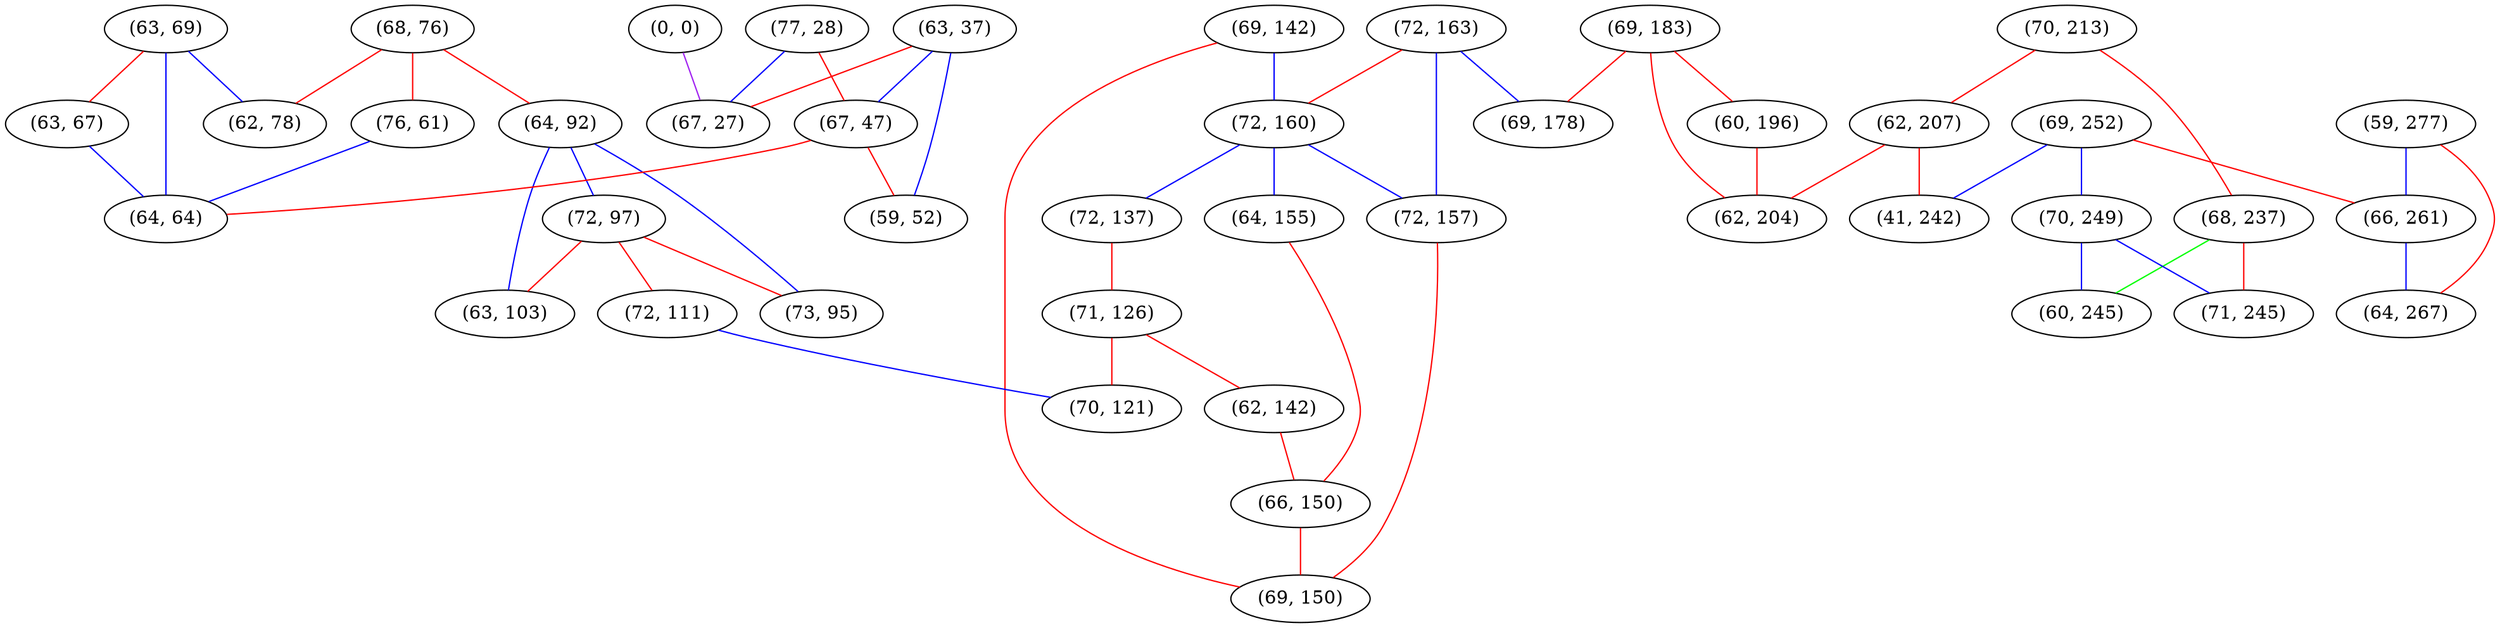 graph "" {
"(63, 37)";
"(63, 69)";
"(72, 163)";
"(70, 213)";
"(68, 237)";
"(77, 28)";
"(68, 76)";
"(64, 92)";
"(67, 47)";
"(59, 277)";
"(0, 0)";
"(69, 142)";
"(72, 160)";
"(76, 61)";
"(63, 67)";
"(69, 252)";
"(69, 183)";
"(64, 155)";
"(64, 64)";
"(62, 207)";
"(72, 97)";
"(69, 178)";
"(72, 137)";
"(71, 126)";
"(60, 196)";
"(70, 249)";
"(73, 95)";
"(41, 242)";
"(66, 261)";
"(72, 111)";
"(62, 204)";
"(71, 245)";
"(59, 52)";
"(63, 103)";
"(62, 142)";
"(62, 78)";
"(70, 121)";
"(60, 245)";
"(64, 267)";
"(66, 150)";
"(72, 157)";
"(69, 150)";
"(67, 27)";
"(63, 37)" -- "(67, 47)"  [color=blue, key=0, weight=3];
"(63, 37)" -- "(59, 52)"  [color=blue, key=0, weight=3];
"(63, 37)" -- "(67, 27)"  [color=red, key=0, weight=1];
"(63, 69)" -- "(63, 67)"  [color=red, key=0, weight=1];
"(63, 69)" -- "(64, 64)"  [color=blue, key=0, weight=3];
"(63, 69)" -- "(62, 78)"  [color=blue, key=0, weight=3];
"(72, 163)" -- "(72, 157)"  [color=blue, key=0, weight=3];
"(72, 163)" -- "(72, 160)"  [color=red, key=0, weight=1];
"(72, 163)" -- "(69, 178)"  [color=blue, key=0, weight=3];
"(70, 213)" -- "(68, 237)"  [color=red, key=0, weight=1];
"(70, 213)" -- "(62, 207)"  [color=red, key=0, weight=1];
"(68, 237)" -- "(60, 245)"  [color=green, key=0, weight=2];
"(68, 237)" -- "(71, 245)"  [color=red, key=0, weight=1];
"(77, 28)" -- "(67, 47)"  [color=red, key=0, weight=1];
"(77, 28)" -- "(67, 27)"  [color=blue, key=0, weight=3];
"(68, 76)" -- "(76, 61)"  [color=red, key=0, weight=1];
"(68, 76)" -- "(64, 92)"  [color=red, key=0, weight=1];
"(68, 76)" -- "(62, 78)"  [color=red, key=0, weight=1];
"(64, 92)" -- "(72, 97)"  [color=blue, key=0, weight=3];
"(64, 92)" -- "(63, 103)"  [color=blue, key=0, weight=3];
"(64, 92)" -- "(73, 95)"  [color=blue, key=0, weight=3];
"(67, 47)" -- "(64, 64)"  [color=red, key=0, weight=1];
"(67, 47)" -- "(59, 52)"  [color=red, key=0, weight=1];
"(59, 277)" -- "(64, 267)"  [color=red, key=0, weight=1];
"(59, 277)" -- "(66, 261)"  [color=blue, key=0, weight=3];
"(0, 0)" -- "(67, 27)"  [color=purple, key=0, weight=4];
"(69, 142)" -- "(69, 150)"  [color=red, key=0, weight=1];
"(69, 142)" -- "(72, 160)"  [color=blue, key=0, weight=3];
"(72, 160)" -- "(72, 137)"  [color=blue, key=0, weight=3];
"(72, 160)" -- "(72, 157)"  [color=blue, key=0, weight=3];
"(72, 160)" -- "(64, 155)"  [color=blue, key=0, weight=3];
"(76, 61)" -- "(64, 64)"  [color=blue, key=0, weight=3];
"(63, 67)" -- "(64, 64)"  [color=blue, key=0, weight=3];
"(69, 252)" -- "(41, 242)"  [color=blue, key=0, weight=3];
"(69, 252)" -- "(66, 261)"  [color=red, key=0, weight=1];
"(69, 252)" -- "(70, 249)"  [color=blue, key=0, weight=3];
"(69, 183)" -- "(62, 204)"  [color=red, key=0, weight=1];
"(69, 183)" -- "(60, 196)"  [color=red, key=0, weight=1];
"(69, 183)" -- "(69, 178)"  [color=red, key=0, weight=1];
"(64, 155)" -- "(66, 150)"  [color=red, key=0, weight=1];
"(62, 207)" -- "(41, 242)"  [color=red, key=0, weight=1];
"(62, 207)" -- "(62, 204)"  [color=red, key=0, weight=1];
"(72, 97)" -- "(63, 103)"  [color=red, key=0, weight=1];
"(72, 97)" -- "(72, 111)"  [color=red, key=0, weight=1];
"(72, 97)" -- "(73, 95)"  [color=red, key=0, weight=1];
"(72, 137)" -- "(71, 126)"  [color=red, key=0, weight=1];
"(71, 126)" -- "(70, 121)"  [color=red, key=0, weight=1];
"(71, 126)" -- "(62, 142)"  [color=red, key=0, weight=1];
"(60, 196)" -- "(62, 204)"  [color=red, key=0, weight=1];
"(70, 249)" -- "(60, 245)"  [color=blue, key=0, weight=3];
"(70, 249)" -- "(71, 245)"  [color=blue, key=0, weight=3];
"(66, 261)" -- "(64, 267)"  [color=blue, key=0, weight=3];
"(72, 111)" -- "(70, 121)"  [color=blue, key=0, weight=3];
"(62, 142)" -- "(66, 150)"  [color=red, key=0, weight=1];
"(66, 150)" -- "(69, 150)"  [color=red, key=0, weight=1];
"(72, 157)" -- "(69, 150)"  [color=red, key=0, weight=1];
}
